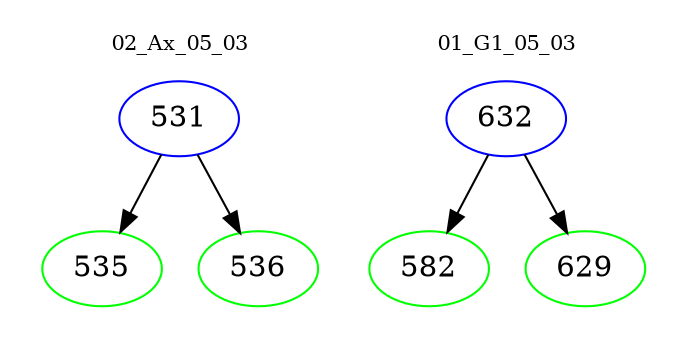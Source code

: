 digraph{
subgraph cluster_0 {
color = white
label = "02_Ax_05_03";
fontsize=10;
T0_531 [label="531", color="blue"]
T0_531 -> T0_535 [color="black"]
T0_535 [label="535", color="green"]
T0_531 -> T0_536 [color="black"]
T0_536 [label="536", color="green"]
}
subgraph cluster_1 {
color = white
label = "01_G1_05_03";
fontsize=10;
T1_632 [label="632", color="blue"]
T1_632 -> T1_582 [color="black"]
T1_582 [label="582", color="green"]
T1_632 -> T1_629 [color="black"]
T1_629 [label="629", color="green"]
}
}
